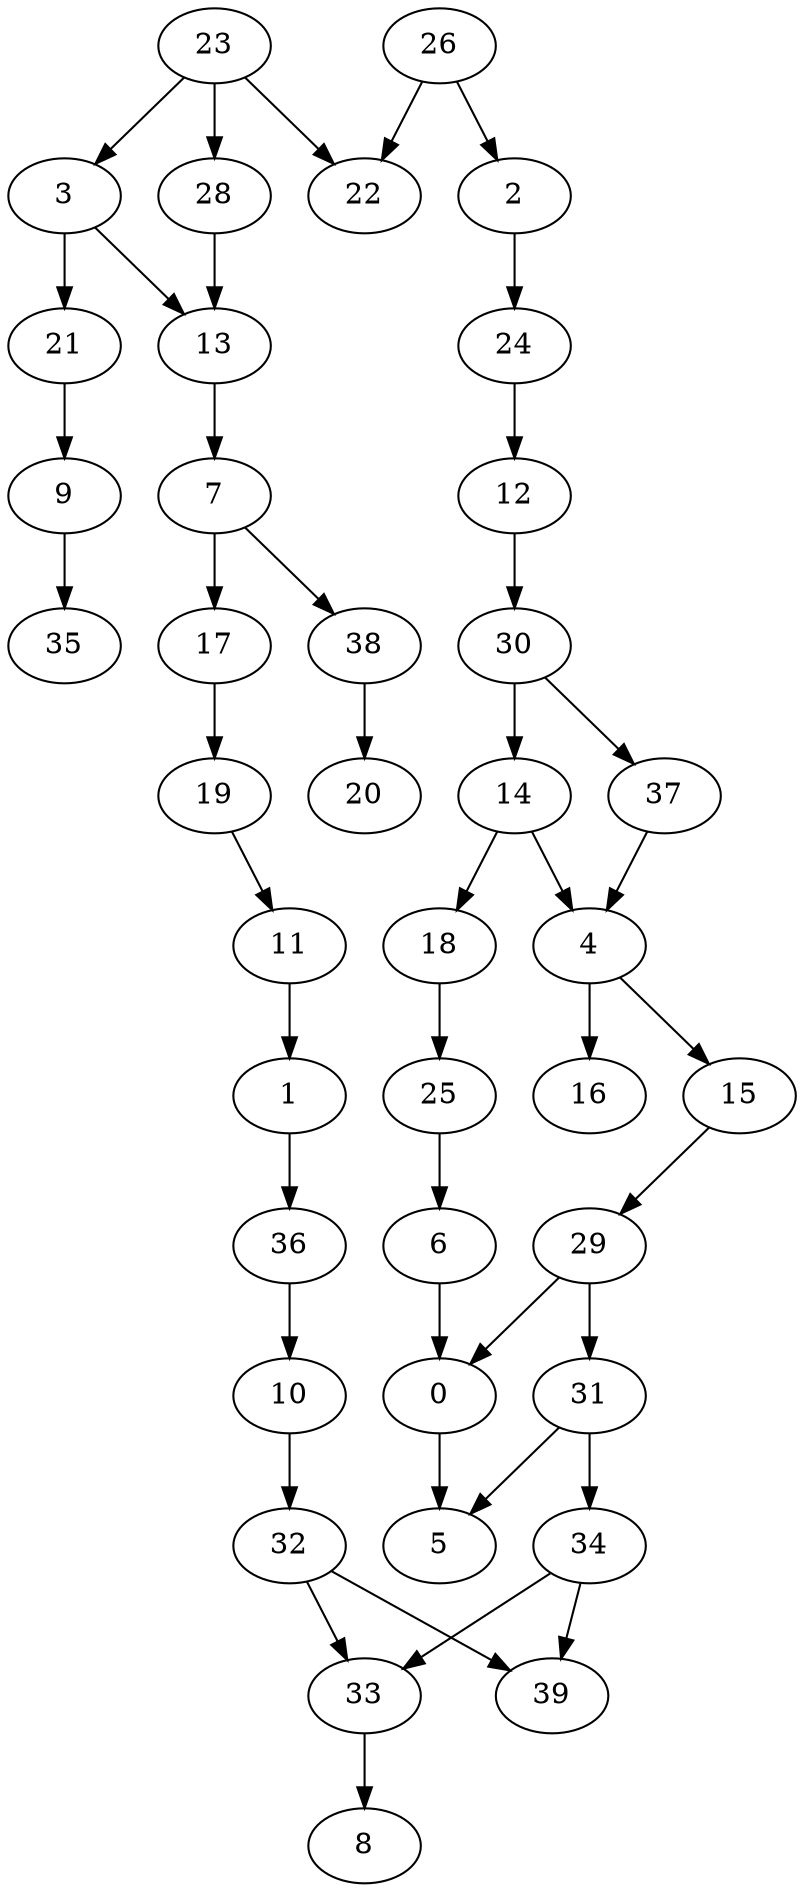 digraph G {
    0;
    5;
    1;
    36;
    10;
    32;
    2;
    24;
    12;
    30;
    3;
    13;
    21;
    7;
    9;
    17;
    38;
    35;
    4;
    15;
    16;
    29;
    31;
    6;
    19;
    20;
    11;
    33;
    39;
    8;
    14;
    37;
    18;
    25;
    34;
    23;
    22;
    28;
    26;
    0 -> 5 [w=0];
    1 -> 36 [w=0];
    36 -> 10 [w=1];
    10 -> 32 [w=0];
    32 -> 33 [w=0];
    32 -> 39 [w=0];
    2 -> 24 [w=0];
    24 -> 12 [w=0];
    12 -> 30 [w=0];
    30 -> 14 [w=0];
    30 -> 37 [w=1];
    3 -> 13 [w=0];
    3 -> 21 [w=0];
    13 -> 7 [w=1];
    21 -> 9 [w=0];
    7 -> 17 [w=0];
    7 -> 38 [w=0];
    9 -> 35 [w=0];
    17 -> 19 [w=0];
    38 -> 20 [w=1];
    4 -> 15 [w=0];
    4 -> 16 [w=0];
    15 -> 29 [w=0];
    29 -> 0 [w=2];
    29 -> 31 [w=0];
    31 -> 5 [w=0];
    31 -> 34 [w=0];
    6 -> 0 [w=0];
    19 -> 11 [w=0];
    11 -> 1 [w=0];
    33 -> 8 [w=1];
    14 -> 4 [w=0];
    14 -> 18 [w=4];
    37 -> 4 [w=1];
    18 -> 25 [w=0];
    25 -> 6 [w=0];
    34 -> 33 [w=0];
    34 -> 39 [w=0];
    23 -> 3 [w=2];
    23 -> 22 [w=0];
    23 -> 28 [w=0];
    28 -> 13 [w=0];
    26 -> 2 [w=0];
    26 -> 22 [w=0];
}
